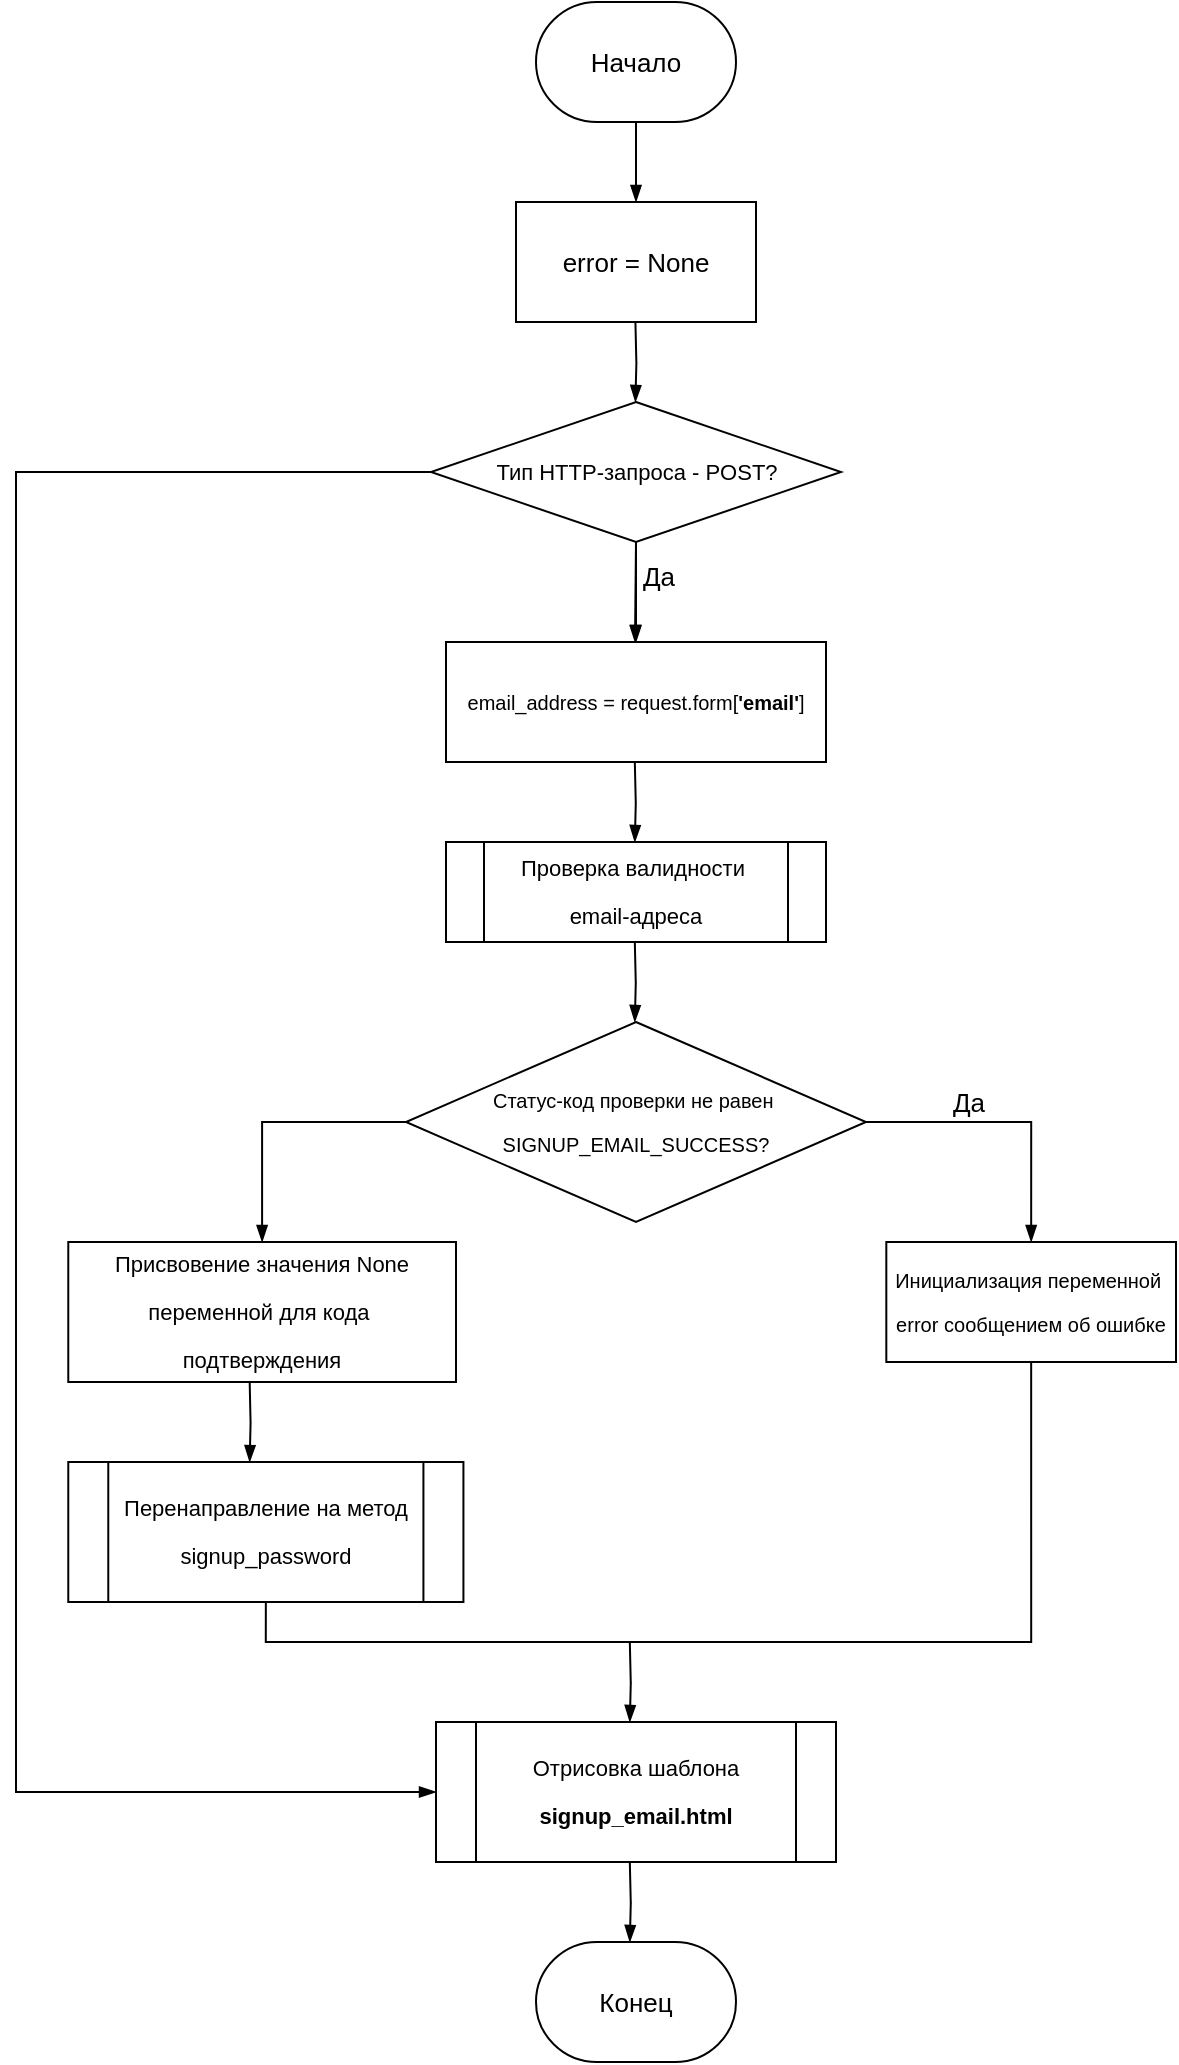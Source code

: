 <mxfile version="15.5.9" type="device"><diagram id="N2-gKnrkmjZHckDnGFzE" name="Page-2"><mxGraphModel dx="904" dy="587" grid="1" gridSize="10" guides="1" tooltips="1" connect="1" arrows="1" fold="1" page="1" pageScale="1" pageWidth="827" pageHeight="1169" math="0" shadow="0"><root><mxCell id="wqiJcw-nFPz-rdPuCyC8-0"/><mxCell id="wqiJcw-nFPz-rdPuCyC8-1" parent="wqiJcw-nFPz-rdPuCyC8-0"/><mxCell id="wqiJcw-nFPz-rdPuCyC8-2" style="edgeStyle=orthogonalEdgeStyle;rounded=0;orthogonalLoop=1;jettySize=auto;html=1;exitX=0.5;exitY=1;exitDx=0;exitDy=0;exitPerimeter=0;fontFamily=Helvetica;fontSize=13;endArrow=blockThin;endFill=1;startArrow=none;startFill=0;" edge="1" parent="wqiJcw-nFPz-rdPuCyC8-1" source="wqiJcw-nFPz-rdPuCyC8-3" target="wqiJcw-nFPz-rdPuCyC8-4"><mxGeometry relative="1" as="geometry"/></mxCell><mxCell id="wqiJcw-nFPz-rdPuCyC8-3" value="Начало" style="strokeWidth=1;html=1;shape=mxgraph.flowchart.terminator;whiteSpace=wrap;fontFamily=Helvetica;fontSize=13;" vertex="1" parent="wqiJcw-nFPz-rdPuCyC8-1"><mxGeometry x="640" y="360" width="100" height="60" as="geometry"/></mxCell><mxCell id="wqiJcw-nFPz-rdPuCyC8-4" value="error = None" style="rounded=0;whiteSpace=wrap;html=1;fontFamily=Helvetica;fontSize=13;" vertex="1" parent="wqiJcw-nFPz-rdPuCyC8-1"><mxGeometry x="630" y="460" width="120" height="60" as="geometry"/></mxCell><mxCell id="wqiJcw-nFPz-rdPuCyC8-5" value="" style="edgeStyle=orthogonalEdgeStyle;rounded=0;orthogonalLoop=1;jettySize=auto;html=1;fontFamily=Helvetica;fontSize=11;fontColor=#000000;startArrow=none;startFill=0;endArrow=blockThin;endFill=1;" edge="1" parent="wqiJcw-nFPz-rdPuCyC8-1" source="wqiJcw-nFPz-rdPuCyC8-7" target="wqiJcw-nFPz-rdPuCyC8-10"><mxGeometry relative="1" as="geometry"/></mxCell><mxCell id="wqiJcw-nFPz-rdPuCyC8-6" style="edgeStyle=orthogonalEdgeStyle;rounded=0;orthogonalLoop=1;jettySize=auto;html=1;fontFamily=Helvetica;fontSize=11;fontColor=#000000;startArrow=none;startFill=0;endArrow=blockThin;endFill=1;" edge="1" parent="wqiJcw-nFPz-rdPuCyC8-1" source="wqiJcw-nFPz-rdPuCyC8-7" target="wqiJcw-nFPz-rdPuCyC8-22"><mxGeometry relative="1" as="geometry"><mxPoint x="540" y="1255" as="targetPoint"/><Array as="points"><mxPoint x="380" y="595"/><mxPoint x="380" y="1255"/></Array></mxGeometry></mxCell><mxCell id="wqiJcw-nFPz-rdPuCyC8-7" value="&lt;pre style=&quot;background-color: rgb(255 , 255 , 255) ; font-size: 11px&quot;&gt;&lt;pre&gt;&lt;font face=&quot;Helvetica&quot;&gt;Тип HTTP-запроса - POST?&lt;/font&gt;&lt;/pre&gt;&lt;/pre&gt;" style="rhombus;whiteSpace=wrap;html=1;fontFamily=Helvetica;fontSize=13;strokeWidth=1;" vertex="1" parent="wqiJcw-nFPz-rdPuCyC8-1"><mxGeometry x="587.5" y="560" width="205" height="70" as="geometry"/></mxCell><mxCell id="wqiJcw-nFPz-rdPuCyC8-8" style="edgeStyle=orthogonalEdgeStyle;rounded=0;orthogonalLoop=1;jettySize=auto;html=1;exitX=0.5;exitY=1;exitDx=0;exitDy=0;fontFamily=Helvetica;fontSize=13;endArrow=blockThin;endFill=1;startArrow=none;startFill=0;" edge="1" parent="wqiJcw-nFPz-rdPuCyC8-1" source="wqiJcw-nFPz-rdPuCyC8-7"><mxGeometry relative="1" as="geometry"><mxPoint x="689.5" y="650" as="sourcePoint"/><mxPoint x="689.5" y="680" as="targetPoint"/></mxGeometry></mxCell><mxCell id="wqiJcw-nFPz-rdPuCyC8-9" value="Да" style="edgeLabel;html=1;align=center;verticalAlign=middle;resizable=0;points=[];fontSize=13;fontFamily=Helvetica;fontColor=#000000;" vertex="1" connectable="0" parent="wqiJcw-nFPz-rdPuCyC8-8"><mxGeometry x="-0.333" y="3" relative="1" as="geometry"><mxPoint x="8" as="offset"/></mxGeometry></mxCell><mxCell id="wqiJcw-nFPz-rdPuCyC8-10" value="&lt;pre style=&quot;background-color: rgb(255 , 255 , 255) ; font-size: 10px&quot;&gt;&lt;font face=&quot;Helvetica&quot;&gt;email_address =&amp;nbsp;&lt;span style=&quot;white-space: normal&quot;&gt;request.form[&lt;/span&gt;&lt;span style=&quot;white-space: normal ; font-weight: bold&quot;&gt;'email'&lt;/span&gt;&lt;span style=&quot;white-space: normal&quot;&gt;]&lt;/span&gt;&lt;/font&gt;&lt;/pre&gt;" style="rounded=0;whiteSpace=wrap;html=1;fontFamily=Helvetica;fontSize=13;fontColor=#000000;strokeWidth=1;" vertex="1" parent="wqiJcw-nFPz-rdPuCyC8-1"><mxGeometry x="595" y="680" width="190" height="60" as="geometry"/></mxCell><mxCell id="wqiJcw-nFPz-rdPuCyC8-11" style="edgeStyle=orthogonalEdgeStyle;rounded=0;orthogonalLoop=1;jettySize=auto;html=1;exitX=0.5;exitY=1;exitDx=0;exitDy=0;exitPerimeter=0;fontFamily=Helvetica;fontSize=13;endArrow=blockThin;endFill=1;startArrow=none;startFill=0;" edge="1" parent="wqiJcw-nFPz-rdPuCyC8-1"><mxGeometry relative="1" as="geometry"><mxPoint x="689.71" y="520" as="sourcePoint"/><mxPoint x="689.71" y="560" as="targetPoint"/></mxGeometry></mxCell><mxCell id="wqiJcw-nFPz-rdPuCyC8-12" value="&lt;pre style=&quot;background-color: rgb(255 , 255 , 255)&quot;&gt;&lt;pre&gt;&lt;font face=&quot;Helvetica&quot;&gt;Проверка валидности &lt;/font&gt;&lt;br&gt;&lt;/pre&gt;&lt;pre&gt;&lt;font face=&quot;Helvetica&quot;&gt;email-адреса&lt;/font&gt;&lt;/pre&gt;&lt;/pre&gt;" style="shape=process;whiteSpace=wrap;html=1;backgroundOutline=1;fontFamily=Helvetica;fontSize=11;fontColor=#000000;strokeWidth=1;" vertex="1" parent="wqiJcw-nFPz-rdPuCyC8-1"><mxGeometry x="595" y="780" width="190" height="50" as="geometry"/></mxCell><mxCell id="wqiJcw-nFPz-rdPuCyC8-13" style="edgeStyle=orthogonalEdgeStyle;rounded=0;orthogonalLoop=1;jettySize=auto;html=1;exitX=0.5;exitY=1;exitDx=0;exitDy=0;exitPerimeter=0;fontFamily=Helvetica;fontSize=13;endArrow=blockThin;endFill=1;startArrow=none;startFill=0;" edge="1" parent="wqiJcw-nFPz-rdPuCyC8-1"><mxGeometry relative="1" as="geometry"><mxPoint x="689.41" y="740" as="sourcePoint"/><mxPoint x="689.41" y="780" as="targetPoint"/></mxGeometry></mxCell><mxCell id="wqiJcw-nFPz-rdPuCyC8-14" style="edgeStyle=orthogonalEdgeStyle;rounded=0;orthogonalLoop=1;jettySize=auto;html=1;exitX=0.5;exitY=1;exitDx=0;exitDy=0;exitPerimeter=0;fontFamily=Helvetica;fontSize=13;endArrow=blockThin;endFill=1;startArrow=none;startFill=0;" edge="1" parent="wqiJcw-nFPz-rdPuCyC8-1"><mxGeometry relative="1" as="geometry"><mxPoint x="689.41" y="830" as="sourcePoint"/><mxPoint x="689.41" y="870" as="targetPoint"/></mxGeometry></mxCell><mxCell id="8d6QY74CSSog7vcO8KR_-1" style="edgeStyle=orthogonalEdgeStyle;rounded=0;orthogonalLoop=1;jettySize=auto;html=1;fontFamily=Helvetica;fontSize=10;fontColor=#000000;startArrow=none;startFill=0;endArrow=blockThin;endFill=1;exitX=0;exitY=0.5;exitDx=0;exitDy=0;" edge="1" parent="wqiJcw-nFPz-rdPuCyC8-1" source="wqiJcw-nFPz-rdPuCyC8-16" target="wqiJcw-nFPz-rdPuCyC8-27"><mxGeometry relative="1" as="geometry"/></mxCell><mxCell id="wqiJcw-nFPz-rdPuCyC8-16" value="&lt;pre style=&quot;background-color: rgb(255 , 255 , 255) ; font-size: 10px&quot;&gt;&lt;pre&gt;&lt;pre&gt;&lt;pre&gt;&lt;font style=&quot;font-size: 10px&quot; face=&quot;Helvetica&quot;&gt;&lt;font style=&quot;font-size: 10px&quot;&gt;Статус-код проверки не равен &lt;/font&gt;&lt;font style=&quot;font-size: 10px&quot;&gt;&lt;br&gt;&lt;/font&gt;&lt;/font&gt;&lt;/pre&gt;&lt;pre&gt;&lt;font style=&quot;font-size: 10px&quot; face=&quot;Helvetica&quot;&gt;SIGNUP_EMAIL_SUCCESS?&lt;/font&gt;&lt;/pre&gt;&lt;/pre&gt;&lt;/pre&gt;&lt;/pre&gt;" style="rhombus;whiteSpace=wrap;html=1;fontFamily=Helvetica;fontSize=13;strokeWidth=1;" vertex="1" parent="wqiJcw-nFPz-rdPuCyC8-1"><mxGeometry x="575" y="870" width="229.99" height="100" as="geometry"/></mxCell><mxCell id="wqiJcw-nFPz-rdPuCyC8-17" style="edgeStyle=orthogonalEdgeStyle;rounded=0;orthogonalLoop=1;jettySize=auto;html=1;exitX=1;exitY=0.5;exitDx=0;exitDy=0;fontFamily=Helvetica;fontSize=13;endArrow=blockThin;endFill=1;startArrow=none;startFill=0;entryX=0.5;entryY=0;entryDx=0;entryDy=0;" edge="1" parent="wqiJcw-nFPz-rdPuCyC8-1" source="wqiJcw-nFPz-rdPuCyC8-16" target="wqiJcw-nFPz-rdPuCyC8-19"><mxGeometry relative="1" as="geometry"><mxPoint x="850.0" y="920" as="sourcePoint"/><mxPoint x="850.0" y="960" as="targetPoint"/></mxGeometry></mxCell><mxCell id="wqiJcw-nFPz-rdPuCyC8-18" value="&lt;font style=&quot;font-size: 13px&quot;&gt;Да&lt;/font&gt;" style="edgeLabel;html=1;align=center;verticalAlign=middle;resizable=0;points=[];fontSize=11;fontFamily=Helvetica;fontColor=#000000;" vertex="1" connectable="0" parent="wqiJcw-nFPz-rdPuCyC8-17"><mxGeometry x="-0.244" y="3" relative="1" as="geometry"><mxPoint x="-3" y="-7" as="offset"/></mxGeometry></mxCell><mxCell id="wqiJcw-nFPz-rdPuCyC8-19" value="&lt;pre style=&quot;font-size: 10px ; background-color: rgb(255 , 255 , 255)&quot;&gt;&lt;pre&gt;&lt;font face=&quot;Helvetica&quot;&gt;Инициализация переменной &lt;/font&gt;&lt;/pre&gt;&lt;pre&gt;&lt;font face=&quot;Helvetica&quot;&gt;error сообщением об ошибке&lt;/font&gt;&lt;/pre&gt;&lt;/pre&gt;" style="rounded=0;whiteSpace=wrap;html=1;fontFamily=Helvetica;fontSize=13;" vertex="1" parent="wqiJcw-nFPz-rdPuCyC8-1"><mxGeometry x="815.16" y="980" width="144.84" height="60" as="geometry"/></mxCell><mxCell id="wqiJcw-nFPz-rdPuCyC8-20" style="edgeStyle=orthogonalEdgeStyle;rounded=0;orthogonalLoop=1;jettySize=auto;html=1;exitX=0.5;exitY=1;exitDx=0;exitDy=0;exitPerimeter=0;fontFamily=Helvetica;fontSize=13;endArrow=blockThin;endFill=1;startArrow=none;startFill=0;" edge="1" parent="wqiJcw-nFPz-rdPuCyC8-1"><mxGeometry relative="1" as="geometry"><mxPoint x="496.84" y="1050" as="sourcePoint"/><mxPoint x="496.84" y="1090" as="targetPoint"/></mxGeometry></mxCell><mxCell id="wqiJcw-nFPz-rdPuCyC8-21" style="edgeStyle=orthogonalEdgeStyle;rounded=0;orthogonalLoop=1;jettySize=auto;html=1;exitX=0.5;exitY=1;exitDx=0;exitDy=0;fontFamily=Helvetica;fontSize=13;endArrow=none;endFill=0;startArrow=none;startFill=0;entryX=0.5;entryY=1;entryDx=0;entryDy=0;" edge="1" parent="wqiJcw-nFPz-rdPuCyC8-1" source="wqiJcw-nFPz-rdPuCyC8-19" target="wqiJcw-nFPz-rdPuCyC8-23"><mxGeometry relative="1" as="geometry"><mxPoint x="882.23" y="1120.0" as="sourcePoint"/><mxPoint x="882.23" y="1160.0" as="targetPoint"/></mxGeometry></mxCell><mxCell id="wqiJcw-nFPz-rdPuCyC8-22" value="&lt;pre style=&quot;background-color: rgb(255 , 255 , 255) ; font-size: 11px&quot;&gt;&lt;pre&gt;&lt;pre&gt;&lt;pre&gt;&lt;font face=&quot;Helvetica&quot;&gt;Отрисовка шаблона&lt;/font&gt;&lt;/pre&gt;&lt;pre&gt;&lt;span style=&quot;font-weight: bold&quot;&gt;&lt;font face=&quot;Helvetica&quot;&gt;signup_email.html&lt;/font&gt;&lt;/span&gt;&lt;/pre&gt;&lt;/pre&gt;&lt;/pre&gt;&lt;/pre&gt;" style="shape=process;whiteSpace=wrap;html=1;backgroundOutline=1;fontFamily=Helvetica;fontSize=13;fontColor=#000000;strokeWidth=1;" vertex="1" parent="wqiJcw-nFPz-rdPuCyC8-1"><mxGeometry x="590" y="1220" width="200" height="70" as="geometry"/></mxCell><mxCell id="wqiJcw-nFPz-rdPuCyC8-23" value="&lt;pre style=&quot;background-color: rgb(255 , 255 , 255) ; font-size: 11px&quot;&gt;&lt;pre&gt;&lt;pre&gt;&lt;pre&gt;&lt;pre&gt;&lt;font face=&quot;Helvetica&quot;&gt;Перенаправление на метод&lt;/font&gt;&lt;/pre&gt;&lt;pre&gt;&lt;font face=&quot;Helvetica&quot;&gt;signup_password&lt;/font&gt;&lt;/pre&gt;&lt;/pre&gt;&lt;/pre&gt;&lt;/pre&gt;&lt;/pre&gt;" style="shape=process;whiteSpace=wrap;html=1;backgroundOutline=1;fontFamily=Helvetica;fontSize=13;fontColor=#000000;strokeWidth=1;" vertex="1" parent="wqiJcw-nFPz-rdPuCyC8-1"><mxGeometry x="406.14" y="1090" width="197.57" height="70" as="geometry"/></mxCell><mxCell id="wqiJcw-nFPz-rdPuCyC8-24" style="edgeStyle=orthogonalEdgeStyle;rounded=0;orthogonalLoop=1;jettySize=auto;html=1;exitX=0.5;exitY=1;exitDx=0;exitDy=0;exitPerimeter=0;fontFamily=Helvetica;fontSize=13;endArrow=blockThin;endFill=1;startArrow=none;startFill=0;" edge="1" parent="wqiJcw-nFPz-rdPuCyC8-1"><mxGeometry relative="1" as="geometry"><mxPoint x="686.91" y="1180.0" as="sourcePoint"/><mxPoint x="686.91" y="1220.0" as="targetPoint"/></mxGeometry></mxCell><mxCell id="wqiJcw-nFPz-rdPuCyC8-25" style="edgeStyle=orthogonalEdgeStyle;rounded=0;orthogonalLoop=1;jettySize=auto;html=1;exitX=0.5;exitY=1;exitDx=0;exitDy=0;exitPerimeter=0;fontFamily=Helvetica;fontSize=13;endArrow=blockThin;endFill=1;startArrow=none;startFill=0;" edge="1" parent="wqiJcw-nFPz-rdPuCyC8-1"><mxGeometry relative="1" as="geometry"><mxPoint x="686.91" y="1290.0" as="sourcePoint"/><mxPoint x="686.91" y="1330.0" as="targetPoint"/></mxGeometry></mxCell><mxCell id="wqiJcw-nFPz-rdPuCyC8-26" value="Конец" style="strokeWidth=1;html=1;shape=mxgraph.flowchart.terminator;whiteSpace=wrap;fontFamily=Helvetica;fontSize=13;" vertex="1" parent="wqiJcw-nFPz-rdPuCyC8-1"><mxGeometry x="640" y="1330" width="100" height="60" as="geometry"/></mxCell><mxCell id="wqiJcw-nFPz-rdPuCyC8-27" value="&lt;pre style=&quot;background-color: rgb(255 , 255 , 255)&quot;&gt;&lt;font face=&quot;Helvetica&quot;&gt;Присвовение значения None&lt;/font&gt;&lt;/pre&gt;&lt;pre style=&quot;background-color: rgb(255 , 255 , 255)&quot;&gt;&lt;font face=&quot;Helvetica&quot;&gt;переменной для кода&amp;nbsp;&lt;/font&gt;&lt;/pre&gt;&lt;pre style=&quot;background-color: rgb(255 , 255 , 255)&quot;&gt;&lt;font face=&quot;Helvetica&quot;&gt;подтверждения&lt;/font&gt;&lt;/pre&gt;" style="rounded=0;whiteSpace=wrap;html=1;fontFamily=Helvetica;fontSize=11;fontColor=#000000;strokeWidth=1;" vertex="1" parent="wqiJcw-nFPz-rdPuCyC8-1"><mxGeometry x="406.14" y="980" width="193.86" height="70" as="geometry"/></mxCell></root></mxGraphModel></diagram></mxfile>